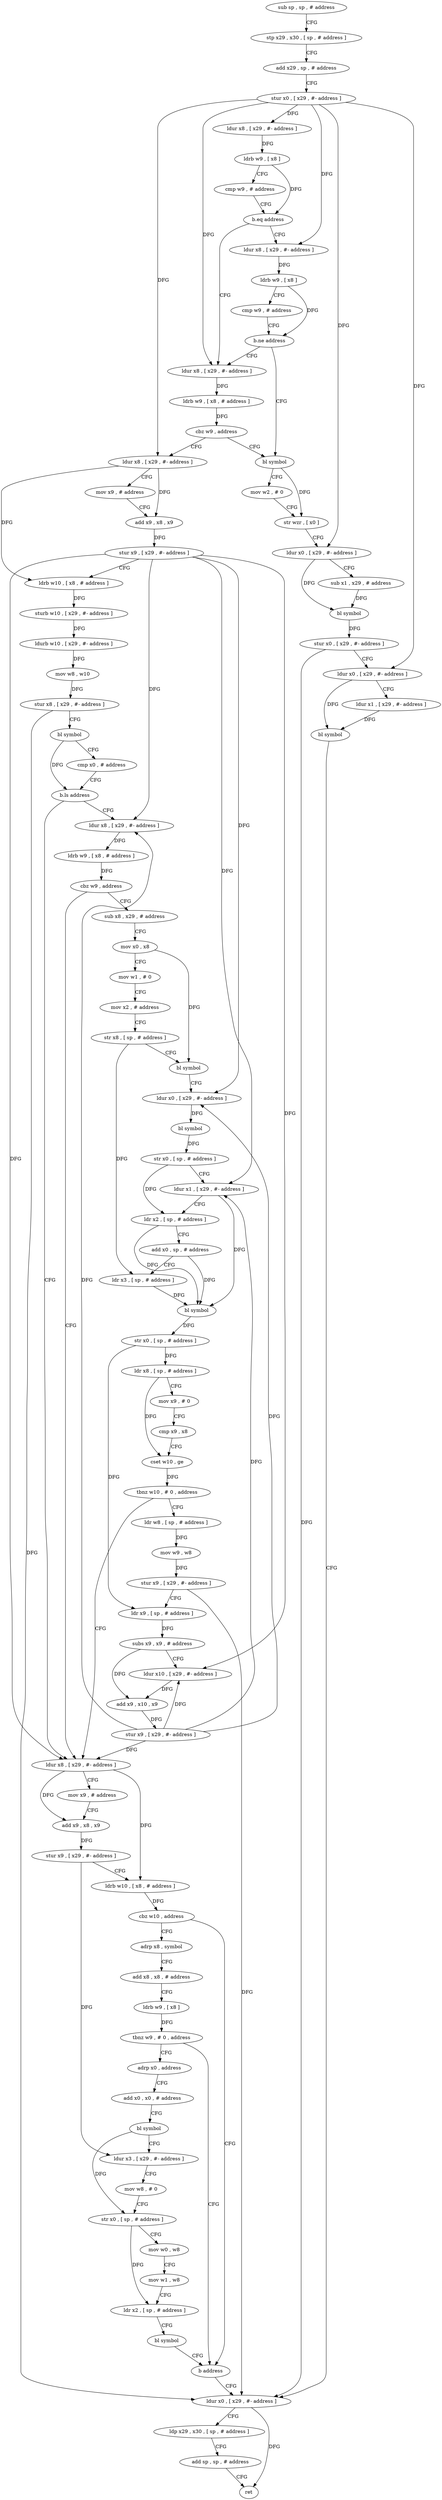 digraph "func" {
"4203808" [label = "sub sp , sp , # address" ]
"4203812" [label = "stp x29 , x30 , [ sp , # address ]" ]
"4203816" [label = "add x29 , sp , # address" ]
"4203820" [label = "stur x0 , [ x29 , #- address ]" ]
"4203824" [label = "ldur x8 , [ x29 , #- address ]" ]
"4203828" [label = "ldrb w9 , [ x8 ]" ]
"4203832" [label = "cmp w9 , # address" ]
"4203836" [label = "b.eq address" ]
"4203856" [label = "ldur x8 , [ x29 , #- address ]" ]
"4203840" [label = "ldur x8 , [ x29 , #- address ]" ]
"4203860" [label = "ldrb w9 , [ x8 , # address ]" ]
"4203864" [label = "cbz w9 , address" ]
"4204124" [label = "bl symbol" ]
"4203868" [label = "ldur x8 , [ x29 , #- address ]" ]
"4203844" [label = "ldrb w9 , [ x8 ]" ]
"4203848" [label = "cmp w9 , # address" ]
"4203852" [label = "b.ne address" ]
"4204128" [label = "mov w2 , # 0" ]
"4204132" [label = "str wzr , [ x0 ]" ]
"4204136" [label = "ldur x0 , [ x29 , #- address ]" ]
"4204140" [label = "sub x1 , x29 , # address" ]
"4204144" [label = "bl symbol" ]
"4204148" [label = "stur x0 , [ x29 , #- address ]" ]
"4204152" [label = "ldur x0 , [ x29 , #- address ]" ]
"4204156" [label = "ldur x1 , [ x29 , #- address ]" ]
"4204160" [label = "bl symbol" ]
"4204164" [label = "ldur x0 , [ x29 , #- address ]" ]
"4203872" [label = "mov x9 , # address" ]
"4203876" [label = "add x9 , x8 , x9" ]
"4203880" [label = "stur x9 , [ x29 , #- address ]" ]
"4203884" [label = "ldrb w10 , [ x8 , # address ]" ]
"4203888" [label = "sturb w10 , [ x29 , #- address ]" ]
"4203892" [label = "ldurb w10 , [ x29 , #- address ]" ]
"4203896" [label = "mov w8 , w10" ]
"4203900" [label = "stur x8 , [ x29 , #- address ]" ]
"4203904" [label = "bl symbol" ]
"4203908" [label = "cmp x0 , # address" ]
"4203912" [label = "b.ls address" ]
"4204040" [label = "ldur x8 , [ x29 , #- address ]" ]
"4203916" [label = "ldur x8 , [ x29 , #- address ]" ]
"4204044" [label = "mov x9 , # address" ]
"4204048" [label = "add x9 , x8 , x9" ]
"4204052" [label = "stur x9 , [ x29 , #- address ]" ]
"4204056" [label = "ldrb w10 , [ x8 , # address ]" ]
"4204060" [label = "cbz w10 , address" ]
"4204120" [label = "b address" ]
"4204064" [label = "adrp x8 , symbol" ]
"4203920" [label = "ldrb w9 , [ x8 , # address ]" ]
"4203924" [label = "cbz w9 , address" ]
"4203928" [label = "sub x8 , x29 , # address" ]
"4204068" [label = "add x8 , x8 , # address" ]
"4204072" [label = "ldrb w9 , [ x8 ]" ]
"4204076" [label = "tbnz w9 , # 0 , address" ]
"4204080" [label = "adrp x0 , address" ]
"4203932" [label = "mov x0 , x8" ]
"4203936" [label = "mov w1 , # 0" ]
"4203940" [label = "mov x2 , # address" ]
"4203944" [label = "str x8 , [ sp , # address ]" ]
"4203948" [label = "bl symbol" ]
"4203952" [label = "ldur x0 , [ x29 , #- address ]" ]
"4203956" [label = "bl symbol" ]
"4203960" [label = "str x0 , [ sp , # address ]" ]
"4203964" [label = "ldur x1 , [ x29 , #- address ]" ]
"4203968" [label = "ldr x2 , [ sp , # address ]" ]
"4203972" [label = "add x0 , sp , # address" ]
"4203976" [label = "ldr x3 , [ sp , # address ]" ]
"4203980" [label = "bl symbol" ]
"4203984" [label = "str x0 , [ sp , # address ]" ]
"4203988" [label = "ldr x8 , [ sp , # address ]" ]
"4203992" [label = "mov x9 , # 0" ]
"4203996" [label = "cmp x9 , x8" ]
"4204000" [label = "cset w10 , ge" ]
"4204004" [label = "tbnz w10 , # 0 , address" ]
"4204008" [label = "ldr w8 , [ sp , # address ]" ]
"4204168" [label = "ldp x29 , x30 , [ sp , # address ]" ]
"4204172" [label = "add sp , sp , # address" ]
"4204176" [label = "ret" ]
"4204084" [label = "add x0 , x0 , # address" ]
"4204088" [label = "bl symbol" ]
"4204092" [label = "ldur x3 , [ x29 , #- address ]" ]
"4204096" [label = "mov w8 , # 0" ]
"4204100" [label = "str x0 , [ sp , # address ]" ]
"4204104" [label = "mov w0 , w8" ]
"4204108" [label = "mov w1 , w8" ]
"4204112" [label = "ldr x2 , [ sp , # address ]" ]
"4204116" [label = "bl symbol" ]
"4204012" [label = "mov w9 , w8" ]
"4204016" [label = "stur x9 , [ x29 , #- address ]" ]
"4204020" [label = "ldr x9 , [ sp , # address ]" ]
"4204024" [label = "subs x9 , x9 , # address" ]
"4204028" [label = "ldur x10 , [ x29 , #- address ]" ]
"4204032" [label = "add x9 , x10 , x9" ]
"4204036" [label = "stur x9 , [ x29 , #- address ]" ]
"4203808" -> "4203812" [ label = "CFG" ]
"4203812" -> "4203816" [ label = "CFG" ]
"4203816" -> "4203820" [ label = "CFG" ]
"4203820" -> "4203824" [ label = "DFG" ]
"4203820" -> "4203856" [ label = "DFG" ]
"4203820" -> "4203840" [ label = "DFG" ]
"4203820" -> "4204136" [ label = "DFG" ]
"4203820" -> "4204152" [ label = "DFG" ]
"4203820" -> "4203868" [ label = "DFG" ]
"4203824" -> "4203828" [ label = "DFG" ]
"4203828" -> "4203832" [ label = "CFG" ]
"4203828" -> "4203836" [ label = "DFG" ]
"4203832" -> "4203836" [ label = "CFG" ]
"4203836" -> "4203856" [ label = "CFG" ]
"4203836" -> "4203840" [ label = "CFG" ]
"4203856" -> "4203860" [ label = "DFG" ]
"4203840" -> "4203844" [ label = "DFG" ]
"4203860" -> "4203864" [ label = "DFG" ]
"4203864" -> "4204124" [ label = "CFG" ]
"4203864" -> "4203868" [ label = "CFG" ]
"4204124" -> "4204128" [ label = "CFG" ]
"4204124" -> "4204132" [ label = "DFG" ]
"4203868" -> "4203872" [ label = "CFG" ]
"4203868" -> "4203876" [ label = "DFG" ]
"4203868" -> "4203884" [ label = "DFG" ]
"4203844" -> "4203848" [ label = "CFG" ]
"4203844" -> "4203852" [ label = "DFG" ]
"4203848" -> "4203852" [ label = "CFG" ]
"4203852" -> "4204124" [ label = "CFG" ]
"4203852" -> "4203856" [ label = "CFG" ]
"4204128" -> "4204132" [ label = "CFG" ]
"4204132" -> "4204136" [ label = "CFG" ]
"4204136" -> "4204140" [ label = "CFG" ]
"4204136" -> "4204144" [ label = "DFG" ]
"4204140" -> "4204144" [ label = "DFG" ]
"4204144" -> "4204148" [ label = "DFG" ]
"4204148" -> "4204152" [ label = "CFG" ]
"4204148" -> "4204164" [ label = "DFG" ]
"4204152" -> "4204156" [ label = "CFG" ]
"4204152" -> "4204160" [ label = "DFG" ]
"4204156" -> "4204160" [ label = "DFG" ]
"4204160" -> "4204164" [ label = "CFG" ]
"4204164" -> "4204168" [ label = "CFG" ]
"4204164" -> "4204176" [ label = "DFG" ]
"4203872" -> "4203876" [ label = "CFG" ]
"4203876" -> "4203880" [ label = "DFG" ]
"4203880" -> "4203884" [ label = "CFG" ]
"4203880" -> "4204040" [ label = "DFG" ]
"4203880" -> "4203916" [ label = "DFG" ]
"4203880" -> "4203952" [ label = "DFG" ]
"4203880" -> "4203964" [ label = "DFG" ]
"4203880" -> "4204028" [ label = "DFG" ]
"4203884" -> "4203888" [ label = "DFG" ]
"4203888" -> "4203892" [ label = "DFG" ]
"4203892" -> "4203896" [ label = "DFG" ]
"4203896" -> "4203900" [ label = "DFG" ]
"4203900" -> "4203904" [ label = "CFG" ]
"4203900" -> "4204164" [ label = "DFG" ]
"4203904" -> "4203908" [ label = "CFG" ]
"4203904" -> "4203912" [ label = "DFG" ]
"4203908" -> "4203912" [ label = "CFG" ]
"4203912" -> "4204040" [ label = "CFG" ]
"4203912" -> "4203916" [ label = "CFG" ]
"4204040" -> "4204044" [ label = "CFG" ]
"4204040" -> "4204048" [ label = "DFG" ]
"4204040" -> "4204056" [ label = "DFG" ]
"4203916" -> "4203920" [ label = "DFG" ]
"4204044" -> "4204048" [ label = "CFG" ]
"4204048" -> "4204052" [ label = "DFG" ]
"4204052" -> "4204056" [ label = "CFG" ]
"4204052" -> "4204092" [ label = "DFG" ]
"4204056" -> "4204060" [ label = "DFG" ]
"4204060" -> "4204120" [ label = "CFG" ]
"4204060" -> "4204064" [ label = "CFG" ]
"4204120" -> "4204164" [ label = "CFG" ]
"4204064" -> "4204068" [ label = "CFG" ]
"4203920" -> "4203924" [ label = "DFG" ]
"4203924" -> "4204040" [ label = "CFG" ]
"4203924" -> "4203928" [ label = "CFG" ]
"4203928" -> "4203932" [ label = "CFG" ]
"4204068" -> "4204072" [ label = "CFG" ]
"4204072" -> "4204076" [ label = "DFG" ]
"4204076" -> "4204120" [ label = "CFG" ]
"4204076" -> "4204080" [ label = "CFG" ]
"4204080" -> "4204084" [ label = "CFG" ]
"4203932" -> "4203936" [ label = "CFG" ]
"4203932" -> "4203948" [ label = "DFG" ]
"4203936" -> "4203940" [ label = "CFG" ]
"4203940" -> "4203944" [ label = "CFG" ]
"4203944" -> "4203948" [ label = "CFG" ]
"4203944" -> "4203976" [ label = "DFG" ]
"4203948" -> "4203952" [ label = "CFG" ]
"4203952" -> "4203956" [ label = "DFG" ]
"4203956" -> "4203960" [ label = "DFG" ]
"4203960" -> "4203964" [ label = "CFG" ]
"4203960" -> "4203968" [ label = "DFG" ]
"4203964" -> "4203968" [ label = "CFG" ]
"4203964" -> "4203980" [ label = "DFG" ]
"4203968" -> "4203972" [ label = "CFG" ]
"4203968" -> "4203980" [ label = "DFG" ]
"4203972" -> "4203976" [ label = "CFG" ]
"4203972" -> "4203980" [ label = "DFG" ]
"4203976" -> "4203980" [ label = "DFG" ]
"4203980" -> "4203984" [ label = "DFG" ]
"4203984" -> "4203988" [ label = "DFG" ]
"4203984" -> "4204020" [ label = "DFG" ]
"4203988" -> "4203992" [ label = "CFG" ]
"4203988" -> "4204000" [ label = "DFG" ]
"4203992" -> "4203996" [ label = "CFG" ]
"4203996" -> "4204000" [ label = "CFG" ]
"4204000" -> "4204004" [ label = "DFG" ]
"4204004" -> "4204040" [ label = "CFG" ]
"4204004" -> "4204008" [ label = "CFG" ]
"4204008" -> "4204012" [ label = "DFG" ]
"4204168" -> "4204172" [ label = "CFG" ]
"4204172" -> "4204176" [ label = "CFG" ]
"4204084" -> "4204088" [ label = "CFG" ]
"4204088" -> "4204092" [ label = "CFG" ]
"4204088" -> "4204100" [ label = "DFG" ]
"4204092" -> "4204096" [ label = "CFG" ]
"4204096" -> "4204100" [ label = "CFG" ]
"4204100" -> "4204104" [ label = "CFG" ]
"4204100" -> "4204112" [ label = "DFG" ]
"4204104" -> "4204108" [ label = "CFG" ]
"4204108" -> "4204112" [ label = "CFG" ]
"4204112" -> "4204116" [ label = "CFG" ]
"4204116" -> "4204120" [ label = "CFG" ]
"4204012" -> "4204016" [ label = "DFG" ]
"4204016" -> "4204020" [ label = "CFG" ]
"4204016" -> "4204164" [ label = "DFG" ]
"4204020" -> "4204024" [ label = "DFG" ]
"4204024" -> "4204028" [ label = "CFG" ]
"4204024" -> "4204032" [ label = "DFG" ]
"4204028" -> "4204032" [ label = "DFG" ]
"4204032" -> "4204036" [ label = "DFG" ]
"4204036" -> "4204040" [ label = "DFG" ]
"4204036" -> "4203916" [ label = "DFG" ]
"4204036" -> "4203952" [ label = "DFG" ]
"4204036" -> "4203964" [ label = "DFG" ]
"4204036" -> "4204028" [ label = "DFG" ]
}
